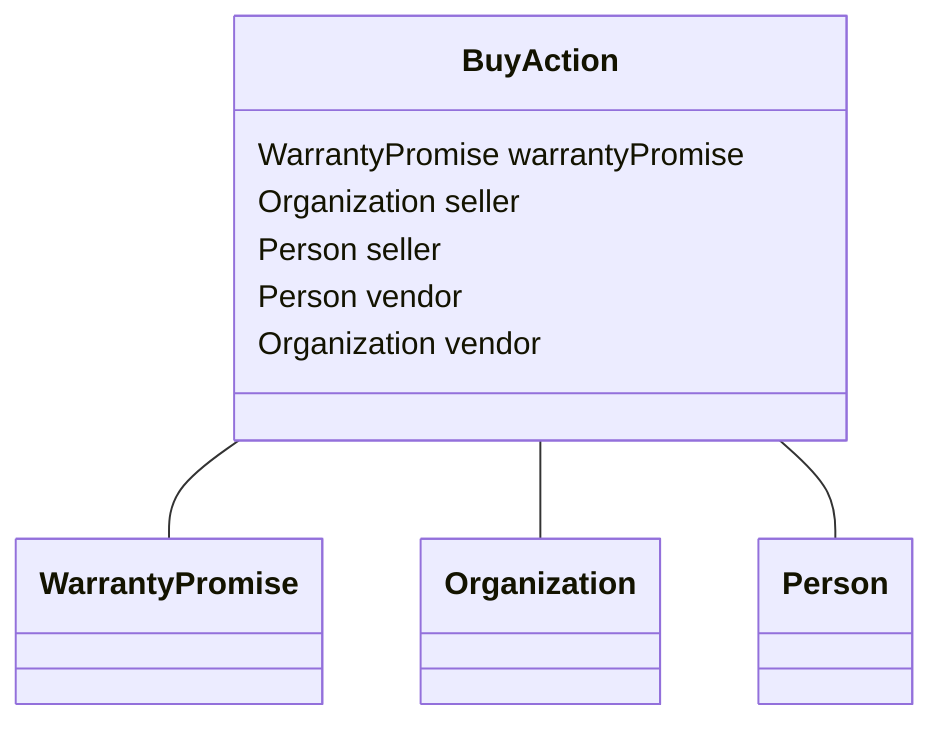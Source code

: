 classDiagram
  BuyAction -- WarrantyPromise
  BuyAction -- Organization
  BuyAction -- Person


class BuyAction {

  WarrantyPromise warrantyPromise
  Organization seller
  Person seller
  Person vendor
  Organization vendor

 }